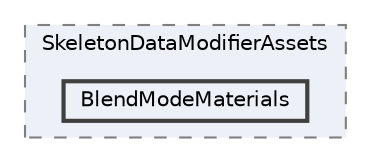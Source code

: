digraph "external/spine-runtimes/spine-unity/Assets/Spine/Runtime/spine-unity/SkeletonDataModifierAssets/BlendModeMaterials"
{
 // LATEX_PDF_SIZE
  bgcolor="transparent";
  edge [fontname=Helvetica,fontsize=10,labelfontname=Helvetica,labelfontsize=10];
  node [fontname=Helvetica,fontsize=10,shape=box,height=0.2,width=0.4];
  compound=true
  subgraph clusterdir_ddd2fef03e4cf062ea3634b6b2f2e73d {
    graph [ bgcolor="#edf0f7", pencolor="grey50", label="SkeletonDataModifierAssets", fontname=Helvetica,fontsize=10 style="filled,dashed", URL="dir_ddd2fef03e4cf062ea3634b6b2f2e73d.html",tooltip=""]
  dir_363c0b38dc00d3d81e47526c392f48ca [label="BlendModeMaterials", fillcolor="#edf0f7", color="grey25", style="filled,bold", URL="dir_363c0b38dc00d3d81e47526c392f48ca.html",tooltip=""];
  }
}
